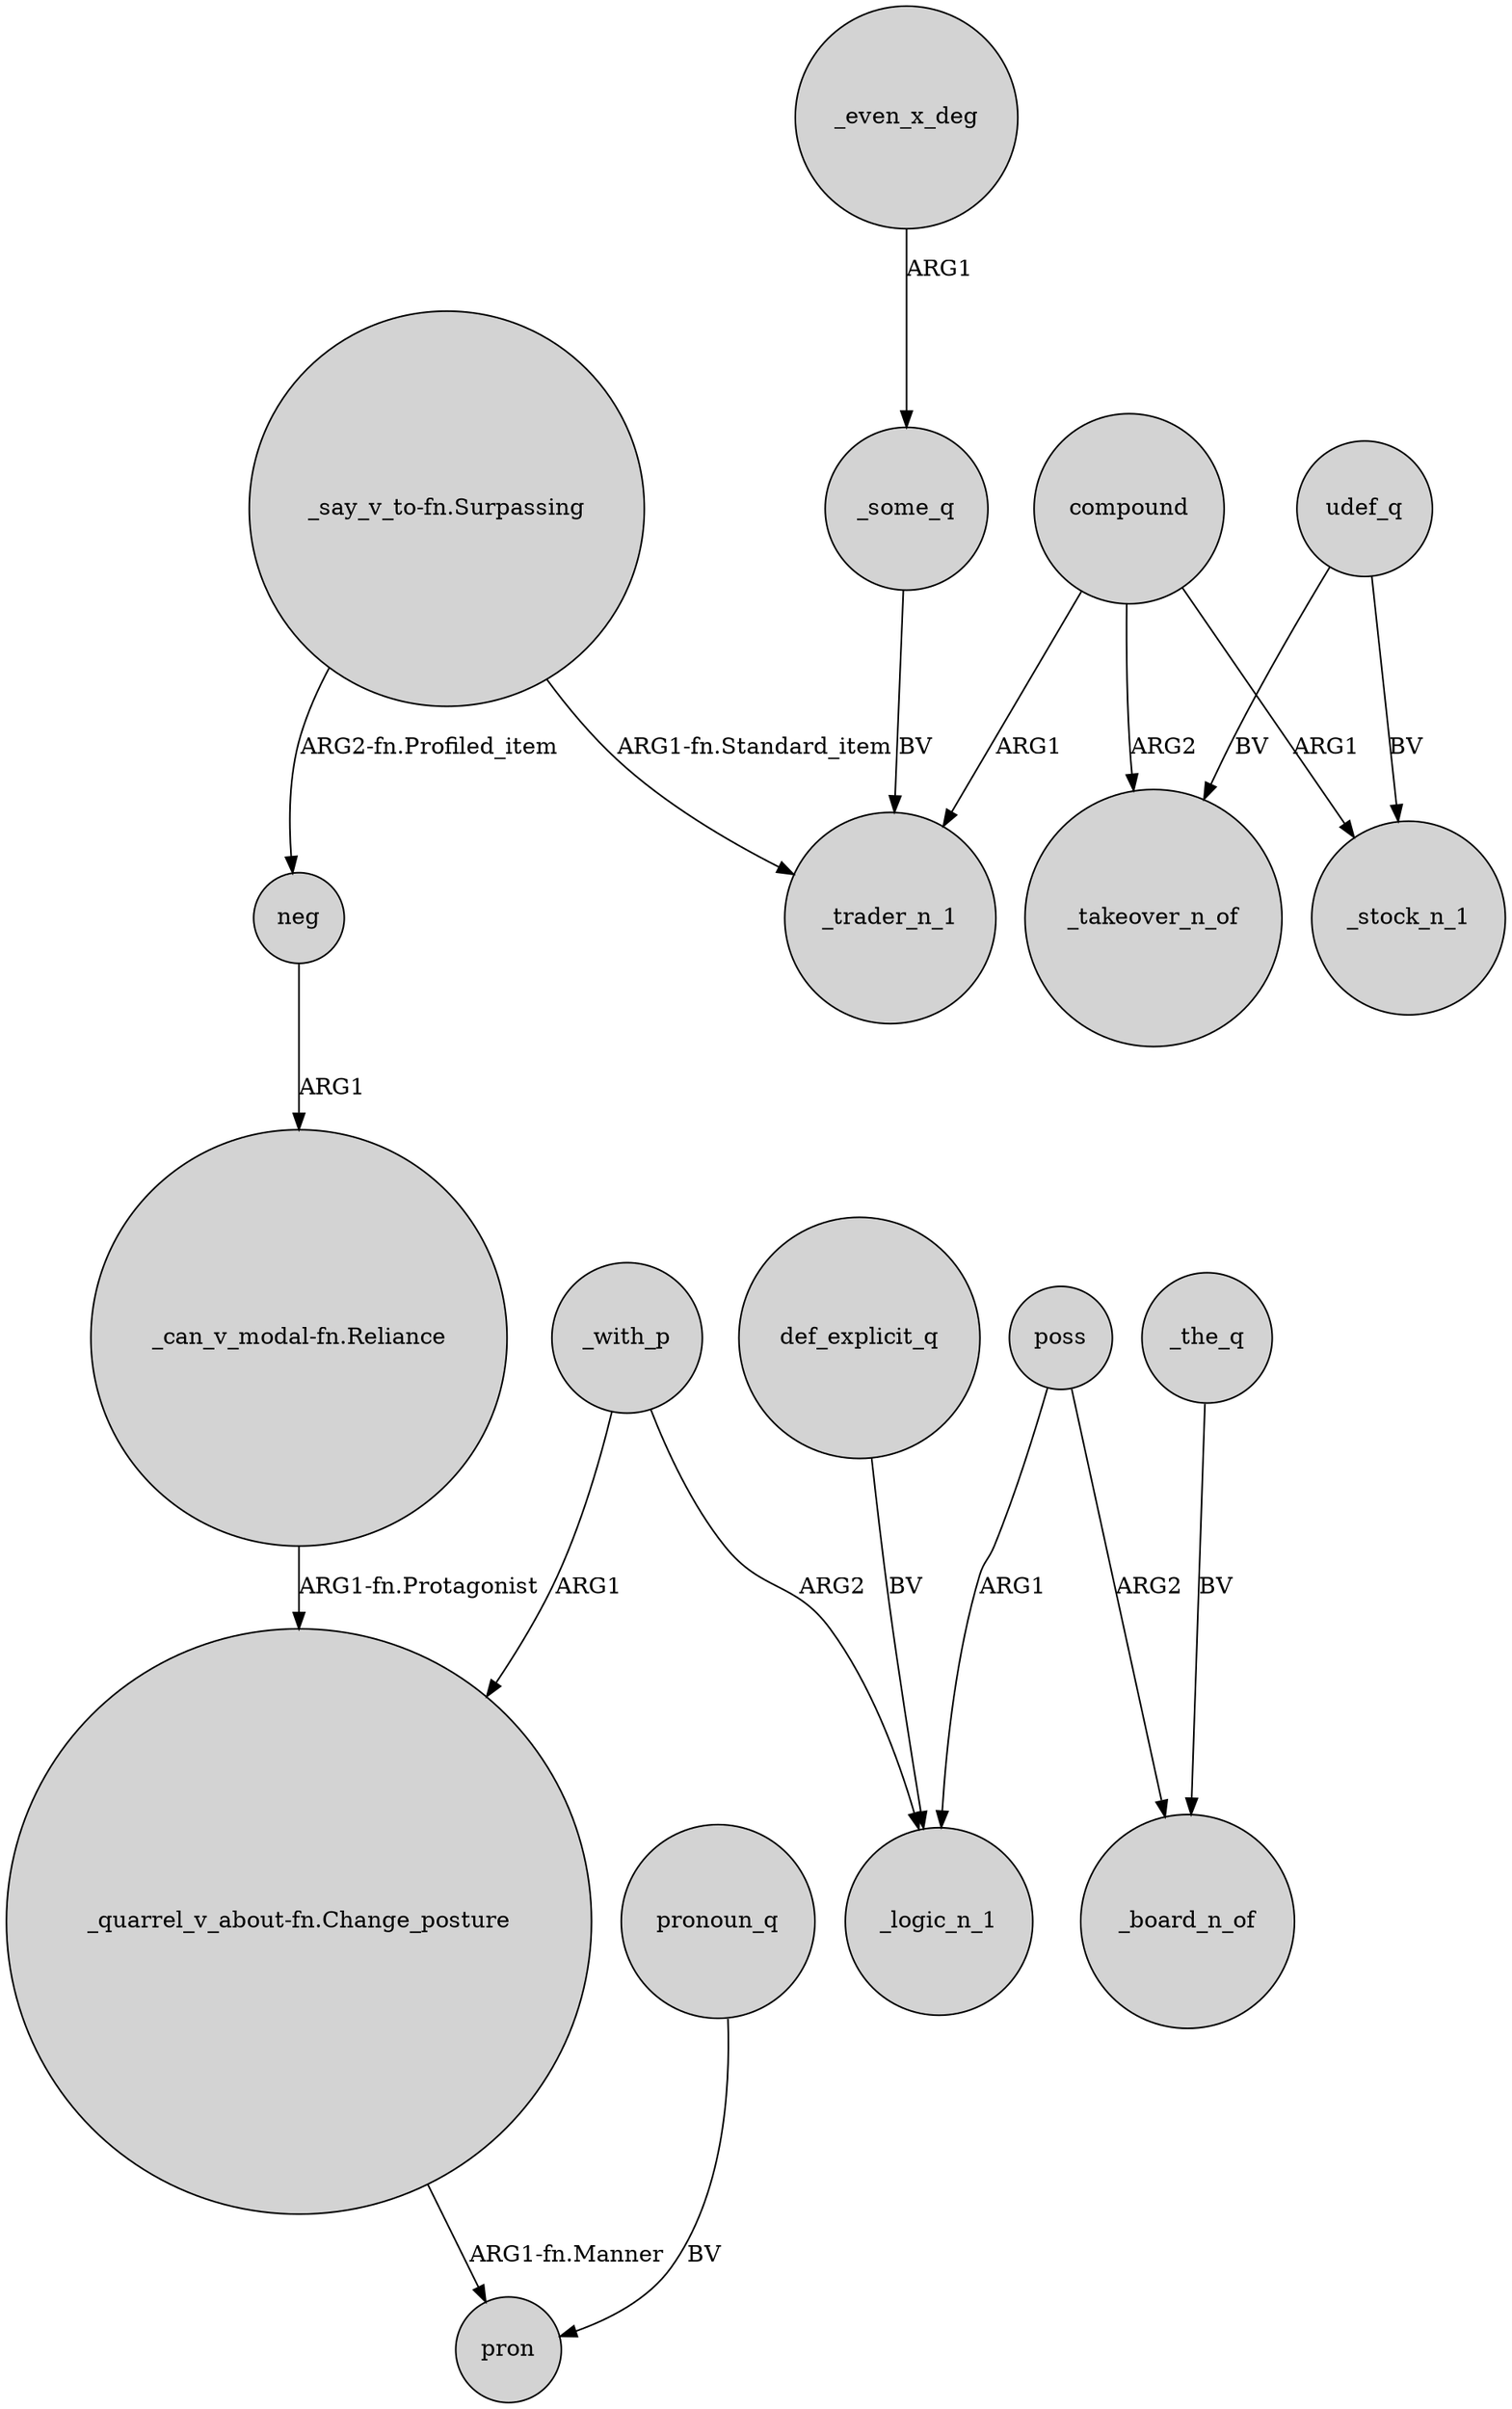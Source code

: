 digraph {
	node [shape=circle style=filled]
	_some_q -> _trader_n_1 [label=BV]
	"_say_v_to-fn.Surpassing" -> _trader_n_1 [label="ARG1-fn.Standard_item"]
	"_quarrel_v_about-fn.Change_posture" -> pron [label="ARG1-fn.Manner"]
	compound -> _trader_n_1 [label=ARG1]
	_even_x_deg -> _some_q [label=ARG1]
	neg -> "_can_v_modal-fn.Reliance" [label=ARG1]
	_the_q -> _board_n_of [label=BV]
	compound -> _stock_n_1 [label=ARG1]
	pronoun_q -> pron [label=BV]
	udef_q -> _takeover_n_of [label=BV]
	poss -> _logic_n_1 [label=ARG1]
	udef_q -> _stock_n_1 [label=BV]
	_with_p -> "_quarrel_v_about-fn.Change_posture" [label=ARG1]
	poss -> _board_n_of [label=ARG2]
	def_explicit_q -> _logic_n_1 [label=BV]
	"_can_v_modal-fn.Reliance" -> "_quarrel_v_about-fn.Change_posture" [label="ARG1-fn.Protagonist"]
	compound -> _takeover_n_of [label=ARG2]
	_with_p -> _logic_n_1 [label=ARG2]
	"_say_v_to-fn.Surpassing" -> neg [label="ARG2-fn.Profiled_item"]
}
